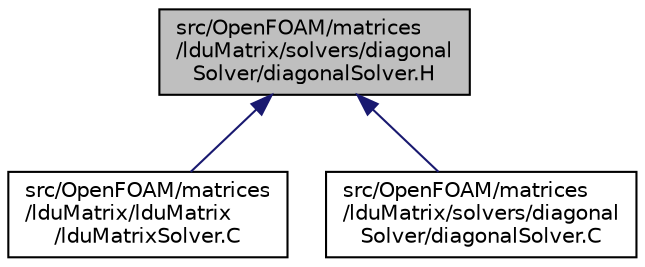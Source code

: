 digraph "src/OpenFOAM/matrices/lduMatrix/solvers/diagonalSolver/diagonalSolver.H"
{
  bgcolor="transparent";
  edge [fontname="Helvetica",fontsize="10",labelfontname="Helvetica",labelfontsize="10"];
  node [fontname="Helvetica",fontsize="10",shape=record];
  Node1 [label="src/OpenFOAM/matrices\l/lduMatrix/solvers/diagonal\lSolver/diagonalSolver.H",height=0.2,width=0.4,color="black", fillcolor="grey75", style="filled", fontcolor="black"];
  Node1 -> Node2 [dir="back",color="midnightblue",fontsize="10",style="solid",fontname="Helvetica"];
  Node2 [label="src/OpenFOAM/matrices\l/lduMatrix/lduMatrix\l/lduMatrixSolver.C",height=0.2,width=0.4,color="black",URL="$a08627.html"];
  Node1 -> Node3 [dir="back",color="midnightblue",fontsize="10",style="solid",fontname="Helvetica"];
  Node3 [label="src/OpenFOAM/matrices\l/lduMatrix/solvers/diagonal\lSolver/diagonalSolver.C",height=0.2,width=0.4,color="black",URL="$a08676.html"];
}
